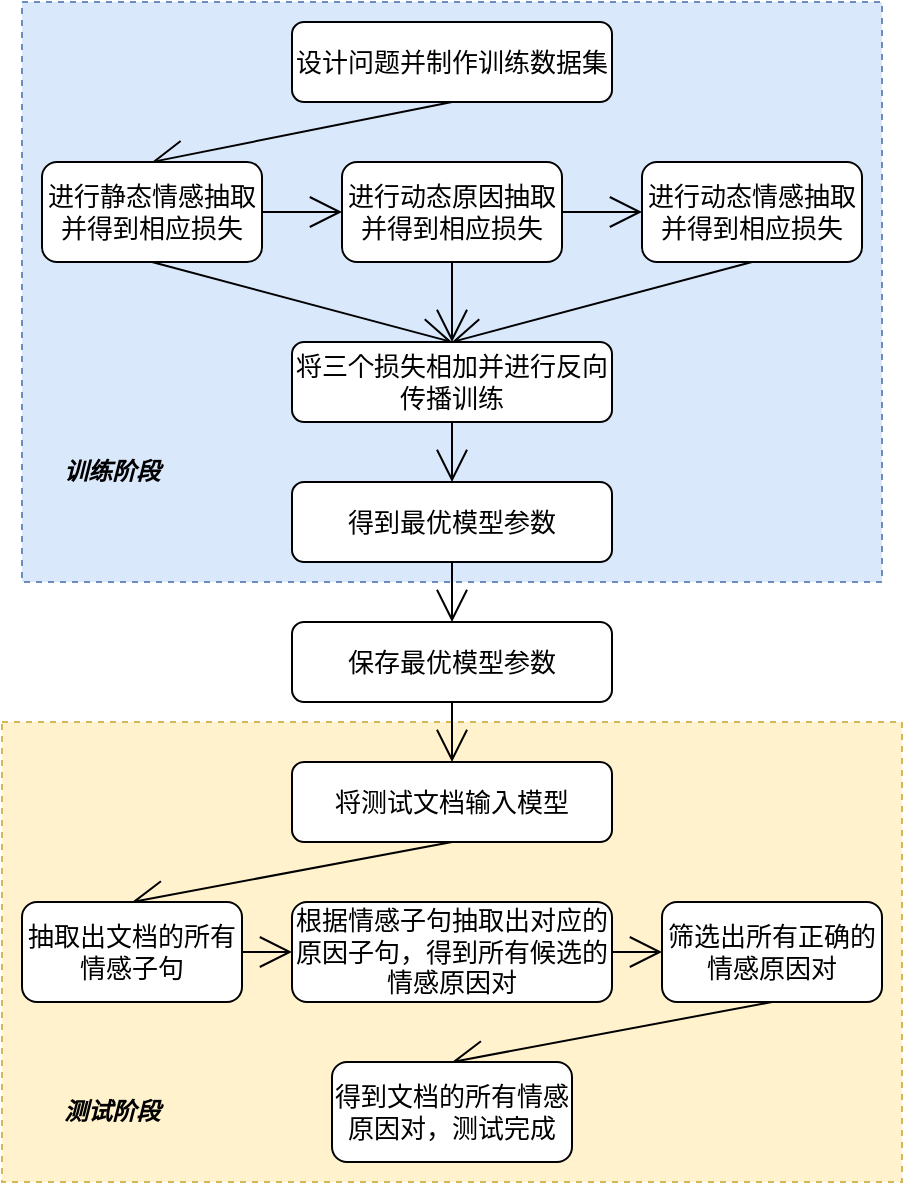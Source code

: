 <mxfile version="15.3.5" type="github">
  <diagram id="xt7MOXR7QnOjlG_rGyG5" name="Page-1">
    <mxGraphModel dx="898" dy="490" grid="1" gridSize="10" guides="1" tooltips="1" connect="1" arrows="1" fold="1" page="1" pageScale="1" pageWidth="500" pageHeight="630" math="0" shadow="0">
      <root>
        <mxCell id="0" />
        <mxCell id="1" parent="0" />
        <mxCell id="J45coZ76drWthjwCdcgT-37" value="" style="rounded=0;whiteSpace=wrap;html=1;hachureGap=4;pointerEvents=0;dashed=1;fillColor=#fff2cc;strokeColor=#d6b656;" vertex="1" parent="1">
          <mxGeometry x="10" y="370" width="450" height="230" as="geometry" />
        </mxCell>
        <mxCell id="J45coZ76drWthjwCdcgT-24" value="" style="rounded=0;whiteSpace=wrap;html=1;hachureGap=4;pointerEvents=0;dashed=1;fillColor=#dae8fc;strokeColor=#6c8ebf;" vertex="1" parent="1">
          <mxGeometry x="20" y="10" width="430" height="290" as="geometry" />
        </mxCell>
        <mxCell id="J45coZ76drWthjwCdcgT-9" style="edgeStyle=none;curved=1;rounded=0;orthogonalLoop=1;jettySize=auto;html=1;entryX=0.5;entryY=0;entryDx=0;entryDy=0;endArrow=open;startSize=14;endSize=14;sourcePerimeterSpacing=8;targetPerimeterSpacing=8;exitX=0.5;exitY=1;exitDx=0;exitDy=0;" edge="1" parent="1" source="J45coZ76drWthjwCdcgT-1" target="J45coZ76drWthjwCdcgT-2">
          <mxGeometry relative="1" as="geometry">
            <Array as="points" />
          </mxGeometry>
        </mxCell>
        <mxCell id="J45coZ76drWthjwCdcgT-1" value="&lt;font style=&quot;font-size: 13px&quot;&gt;设计问题并制作训练数据集&lt;/font&gt;" style="rounded=1;whiteSpace=wrap;html=1;hachureGap=4;pointerEvents=0;" vertex="1" parent="1">
          <mxGeometry x="155" y="20" width="160" height="40" as="geometry" />
        </mxCell>
        <mxCell id="J45coZ76drWthjwCdcgT-16" style="edgeStyle=none;curved=1;rounded=0;orthogonalLoop=1;jettySize=auto;html=1;entryX=0;entryY=0.5;entryDx=0;entryDy=0;endArrow=open;startSize=14;endSize=14;sourcePerimeterSpacing=8;targetPerimeterSpacing=8;exitX=1;exitY=0.5;exitDx=0;exitDy=0;" edge="1" parent="1" source="J45coZ76drWthjwCdcgT-2" target="J45coZ76drWthjwCdcgT-6">
          <mxGeometry relative="1" as="geometry" />
        </mxCell>
        <mxCell id="J45coZ76drWthjwCdcgT-20" style="edgeStyle=none;curved=1;rounded=0;orthogonalLoop=1;jettySize=auto;html=1;entryX=0.5;entryY=0;entryDx=0;entryDy=0;endArrow=open;startSize=14;endSize=14;sourcePerimeterSpacing=8;targetPerimeterSpacing=8;exitX=0.5;exitY=1;exitDx=0;exitDy=0;" edge="1" parent="1" source="J45coZ76drWthjwCdcgT-2" target="J45coZ76drWthjwCdcgT-14">
          <mxGeometry relative="1" as="geometry" />
        </mxCell>
        <mxCell id="J45coZ76drWthjwCdcgT-2" value="&lt;font style=&quot;font-size: 13px&quot;&gt;进行静态情感抽取并得到相应损失&lt;/font&gt;" style="rounded=1;whiteSpace=wrap;html=1;hachureGap=4;pointerEvents=0;" vertex="1" parent="1">
          <mxGeometry x="30" y="90" width="110" height="50" as="geometry" />
        </mxCell>
        <mxCell id="J45coZ76drWthjwCdcgT-17" style="edgeStyle=none;curved=1;rounded=0;orthogonalLoop=1;jettySize=auto;html=1;entryX=0;entryY=0.5;entryDx=0;entryDy=0;endArrow=open;startSize=14;endSize=14;sourcePerimeterSpacing=8;targetPerimeterSpacing=8;exitX=1;exitY=0.5;exitDx=0;exitDy=0;" edge="1" parent="1" source="J45coZ76drWthjwCdcgT-6" target="J45coZ76drWthjwCdcgT-11">
          <mxGeometry relative="1" as="geometry" />
        </mxCell>
        <mxCell id="J45coZ76drWthjwCdcgT-19" style="edgeStyle=none;curved=1;rounded=0;orthogonalLoop=1;jettySize=auto;html=1;entryX=0.5;entryY=0;entryDx=0;entryDy=0;endArrow=open;startSize=14;endSize=14;sourcePerimeterSpacing=8;targetPerimeterSpacing=8;exitX=0.5;exitY=1;exitDx=0;exitDy=0;" edge="1" parent="1" source="J45coZ76drWthjwCdcgT-6" target="J45coZ76drWthjwCdcgT-14">
          <mxGeometry relative="1" as="geometry" />
        </mxCell>
        <mxCell id="J45coZ76drWthjwCdcgT-6" value="&lt;font style=&quot;font-size: 13px&quot;&gt;进行动态原因抽取并得到相应损失&lt;/font&gt;" style="rounded=1;whiteSpace=wrap;html=1;hachureGap=4;pointerEvents=0;" vertex="1" parent="1">
          <mxGeometry x="180" y="90" width="110" height="50" as="geometry" />
        </mxCell>
        <mxCell id="J45coZ76drWthjwCdcgT-18" style="edgeStyle=none;curved=1;rounded=0;orthogonalLoop=1;jettySize=auto;html=1;entryX=0.5;entryY=0;entryDx=0;entryDy=0;endArrow=open;startSize=14;endSize=14;sourcePerimeterSpacing=8;targetPerimeterSpacing=8;exitX=0.5;exitY=1;exitDx=0;exitDy=0;" edge="1" parent="1" source="J45coZ76drWthjwCdcgT-11" target="J45coZ76drWthjwCdcgT-14">
          <mxGeometry relative="1" as="geometry" />
        </mxCell>
        <mxCell id="J45coZ76drWthjwCdcgT-11" value="&lt;font style=&quot;font-size: 13px&quot;&gt;进行动态情感抽取并得到相应损失&lt;/font&gt;" style="rounded=1;whiteSpace=wrap;html=1;hachureGap=4;pointerEvents=0;" vertex="1" parent="1">
          <mxGeometry x="330" y="90" width="110" height="50" as="geometry" />
        </mxCell>
        <mxCell id="J45coZ76drWthjwCdcgT-23" style="edgeStyle=none;curved=1;rounded=0;orthogonalLoop=1;jettySize=auto;html=1;entryX=0.5;entryY=0;entryDx=0;entryDy=0;endArrow=open;startSize=14;endSize=14;sourcePerimeterSpacing=8;targetPerimeterSpacing=8;exitX=0.5;exitY=1;exitDx=0;exitDy=0;" edge="1" parent="1" source="J45coZ76drWthjwCdcgT-14" target="J45coZ76drWthjwCdcgT-22">
          <mxGeometry relative="1" as="geometry" />
        </mxCell>
        <mxCell id="J45coZ76drWthjwCdcgT-14" value="&lt;font style=&quot;font-size: 13px&quot;&gt;将三个损失相加并进行反向传播训练&lt;/font&gt;" style="rounded=1;whiteSpace=wrap;html=1;hachureGap=4;pointerEvents=0;" vertex="1" parent="1">
          <mxGeometry x="155" y="180" width="160" height="40" as="geometry" />
        </mxCell>
        <mxCell id="J45coZ76drWthjwCdcgT-26" style="edgeStyle=none;curved=1;rounded=0;orthogonalLoop=1;jettySize=auto;html=1;entryX=0.5;entryY=0;entryDx=0;entryDy=0;endArrow=open;startSize=14;endSize=14;sourcePerimeterSpacing=8;targetPerimeterSpacing=8;exitX=0.5;exitY=1;exitDx=0;exitDy=0;" edge="1" parent="1" source="J45coZ76drWthjwCdcgT-22" target="J45coZ76drWthjwCdcgT-25">
          <mxGeometry relative="1" as="geometry" />
        </mxCell>
        <mxCell id="J45coZ76drWthjwCdcgT-22" value="&lt;font style=&quot;font-size: 13px&quot;&gt;得到最优模型参数&lt;/font&gt;" style="rounded=1;whiteSpace=wrap;html=1;hachureGap=4;pointerEvents=0;" vertex="1" parent="1">
          <mxGeometry x="155" y="250" width="160" height="40" as="geometry" />
        </mxCell>
        <mxCell id="J45coZ76drWthjwCdcgT-30" style="edgeStyle=none;curved=1;rounded=0;orthogonalLoop=1;jettySize=auto;html=1;entryX=0.5;entryY=0;entryDx=0;entryDy=0;endArrow=open;startSize=14;endSize=14;sourcePerimeterSpacing=8;targetPerimeterSpacing=8;exitX=0.5;exitY=1;exitDx=0;exitDy=0;" edge="1" parent="1" source="J45coZ76drWthjwCdcgT-25" target="J45coZ76drWthjwCdcgT-27">
          <mxGeometry relative="1" as="geometry" />
        </mxCell>
        <mxCell id="J45coZ76drWthjwCdcgT-25" value="&lt;font style=&quot;font-size: 13px&quot;&gt;保存最优模型参数&lt;/font&gt;" style="rounded=1;whiteSpace=wrap;html=1;hachureGap=4;pointerEvents=0;" vertex="1" parent="1">
          <mxGeometry x="155" y="320" width="160" height="40" as="geometry" />
        </mxCell>
        <mxCell id="J45coZ76drWthjwCdcgT-31" style="edgeStyle=none;curved=1;rounded=0;orthogonalLoop=1;jettySize=auto;html=1;entryX=0.5;entryY=0;entryDx=0;entryDy=0;endArrow=open;startSize=14;endSize=14;sourcePerimeterSpacing=8;targetPerimeterSpacing=8;exitX=0.5;exitY=1;exitDx=0;exitDy=0;" edge="1" parent="1" source="J45coZ76drWthjwCdcgT-27" target="J45coZ76drWthjwCdcgT-28">
          <mxGeometry relative="1" as="geometry" />
        </mxCell>
        <mxCell id="J45coZ76drWthjwCdcgT-27" value="&lt;span style=&quot;font-size: 13px&quot;&gt;将测试文档输入模型&lt;/span&gt;" style="rounded=1;whiteSpace=wrap;html=1;hachureGap=4;pointerEvents=0;" vertex="1" parent="1">
          <mxGeometry x="155" y="390" width="160" height="40" as="geometry" />
        </mxCell>
        <mxCell id="J45coZ76drWthjwCdcgT-32" style="edgeStyle=none;curved=1;rounded=0;orthogonalLoop=1;jettySize=auto;html=1;entryX=0;entryY=0.5;entryDx=0;entryDy=0;endArrow=open;startSize=14;endSize=14;sourcePerimeterSpacing=8;targetPerimeterSpacing=8;exitX=1;exitY=0.5;exitDx=0;exitDy=0;" edge="1" parent="1" source="J45coZ76drWthjwCdcgT-28" target="J45coZ76drWthjwCdcgT-29">
          <mxGeometry relative="1" as="geometry" />
        </mxCell>
        <mxCell id="J45coZ76drWthjwCdcgT-28" value="&lt;span style=&quot;font-size: 13px&quot;&gt;抽取出文档的所有情感子句&lt;/span&gt;" style="rounded=1;whiteSpace=wrap;html=1;hachureGap=4;pointerEvents=0;" vertex="1" parent="1">
          <mxGeometry x="20" y="460" width="110" height="50" as="geometry" />
        </mxCell>
        <mxCell id="J45coZ76drWthjwCdcgT-34" style="edgeStyle=none;curved=1;rounded=0;orthogonalLoop=1;jettySize=auto;html=1;entryX=0;entryY=0.5;entryDx=0;entryDy=0;endArrow=open;startSize=14;endSize=14;sourcePerimeterSpacing=8;targetPerimeterSpacing=8;exitX=1;exitY=0.5;exitDx=0;exitDy=0;" edge="1" parent="1" source="J45coZ76drWthjwCdcgT-29" target="J45coZ76drWthjwCdcgT-33">
          <mxGeometry relative="1" as="geometry" />
        </mxCell>
        <mxCell id="J45coZ76drWthjwCdcgT-29" value="&lt;span style=&quot;font-size: 13px&quot;&gt;根据情感子句抽取出对应的原因子句，得到所有候选的情感原因对&lt;/span&gt;" style="rounded=1;whiteSpace=wrap;html=1;hachureGap=4;pointerEvents=0;" vertex="1" parent="1">
          <mxGeometry x="155" y="460" width="160" height="50" as="geometry" />
        </mxCell>
        <mxCell id="J45coZ76drWthjwCdcgT-36" style="edgeStyle=none;curved=1;rounded=0;orthogonalLoop=1;jettySize=auto;html=1;entryX=0.5;entryY=0;entryDx=0;entryDy=0;endArrow=open;startSize=14;endSize=14;sourcePerimeterSpacing=8;targetPerimeterSpacing=8;exitX=0.5;exitY=1;exitDx=0;exitDy=0;" edge="1" parent="1" source="J45coZ76drWthjwCdcgT-33" target="J45coZ76drWthjwCdcgT-35">
          <mxGeometry relative="1" as="geometry" />
        </mxCell>
        <mxCell id="J45coZ76drWthjwCdcgT-33" value="&lt;span style=&quot;font-size: 13px&quot;&gt;筛选出所有正确的情感原因对&lt;/span&gt;" style="rounded=1;whiteSpace=wrap;html=1;hachureGap=4;pointerEvents=0;" vertex="1" parent="1">
          <mxGeometry x="340" y="460" width="110" height="50" as="geometry" />
        </mxCell>
        <mxCell id="J45coZ76drWthjwCdcgT-35" value="&lt;span style=&quot;font-size: 13px&quot;&gt;得到文档的所有情感原因对，测试完成&lt;/span&gt;" style="rounded=1;whiteSpace=wrap;html=1;hachureGap=4;pointerEvents=0;" vertex="1" parent="1">
          <mxGeometry x="175" y="540" width="120" height="50" as="geometry" />
        </mxCell>
        <mxCell id="J45coZ76drWthjwCdcgT-38" value="&lt;b&gt;&lt;i&gt;训练阶段&lt;/i&gt;&lt;/b&gt;" style="text;html=1;strokeColor=none;fillColor=none;align=center;verticalAlign=middle;whiteSpace=wrap;rounded=0;dashed=1;hachureGap=4;pointerEvents=0;" vertex="1" parent="1">
          <mxGeometry x="30" y="230" width="70" height="30" as="geometry" />
        </mxCell>
        <mxCell id="J45coZ76drWthjwCdcgT-39" value="&lt;b&gt;&lt;i&gt;测试阶段&lt;/i&gt;&lt;/b&gt;" style="text;html=1;strokeColor=none;fillColor=none;align=center;verticalAlign=middle;whiteSpace=wrap;rounded=0;dashed=1;hachureGap=4;pointerEvents=0;" vertex="1" parent="1">
          <mxGeometry x="30" y="550" width="70" height="30" as="geometry" />
        </mxCell>
      </root>
    </mxGraphModel>
  </diagram>
</mxfile>

